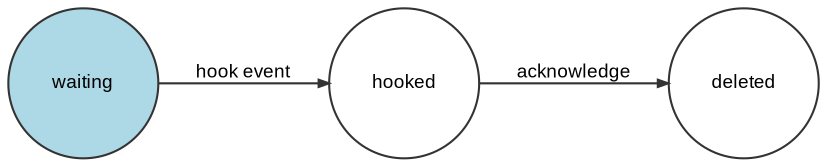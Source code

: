 digraph workflow {
  ratio="compress" rankdir="LR"
  node [fontsize="9" fontname="Arial" color="#333333" fillcolor="lightblue" fixedsize="false" width="1" href="/"];
  edge [fontsize="9" fontname="Arial" color="#333333" arrowhead="normal" arrowsize="0.5" href="/"];

  place_12625ba3c14eddfc43fddb76cbc069528cec8b7f [label="waiting", shape=circle style="filled" href="/bermuda/index.php?module=workflow&type=user&func=test&workflow=hook_sample&place=waiting"];
  place_e2862b5d6c43f3681af64aadec5cb2ff892656c2 [label="hooked", shape=circle href="/bermuda/index.php?module=workflow&type=user&func=test&workflow=hook_sample&place=hooked"];
  place_b639f5cc719831458c83999303237e8499c0cabe [label="deleted", shape=circle href="/bermuda/index.php?module=workflow&type=user&func=test&workflow=hook_sample&place=deleted"];
  place_12625ba3c14eddfc43fddb76cbc069528cec8b7f -> place_e2862b5d6c43f3681af64aadec5cb2ff892656c2 [label="hook event" style="solid" href="/bermuda/index.php?module=workflow&type=user&func=test&workflow=hook_sample&transition=hook event"];
  place_e2862b5d6c43f3681af64aadec5cb2ff892656c2 -> place_b639f5cc719831458c83999303237e8499c0cabe [label="acknowledge" style="solid" href="/bermuda/index.php?module=workflow&type=user&func=test&workflow=hook_sample&transition=acknowledge"];
}
